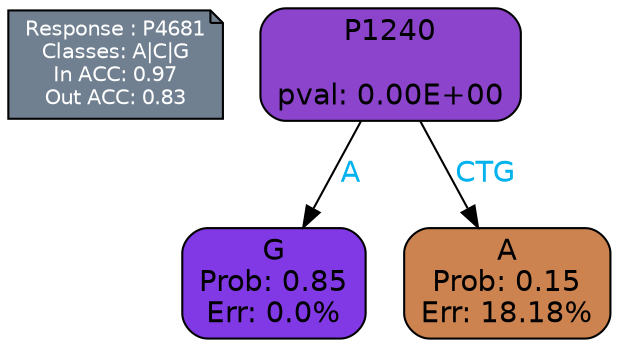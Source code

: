 digraph Tree {
node [shape=box, style="filled, rounded", color="black", fontname=helvetica] ;
graph [ranksep=equally, splines=polylines, bgcolor=transparent, dpi=600] ;
edge [fontname=helvetica] ;
LEGEND [label="Response : P4681
Classes: A|C|G
In ACC: 0.97
Out ACC: 0.83
",shape=note,align=left,style=filled,fillcolor="slategray",fontcolor="white",fontsize=10];1 [label="P1240

pval: 0.00E+00", fillcolor="#8c44cd"] ;
2 [label="G
Prob: 0.85
Err: 0.0%", fillcolor="#8139e5"] ;
3 [label="A
Prob: 0.15
Err: 18.18%", fillcolor="#cc834f"] ;
1 -> 2 [label="A",fontcolor=deepskyblue2] ;
1 -> 3 [label="CTG",fontcolor=deepskyblue2] ;
{rank = same; 2;3;}{rank = same; LEGEND;1;}}